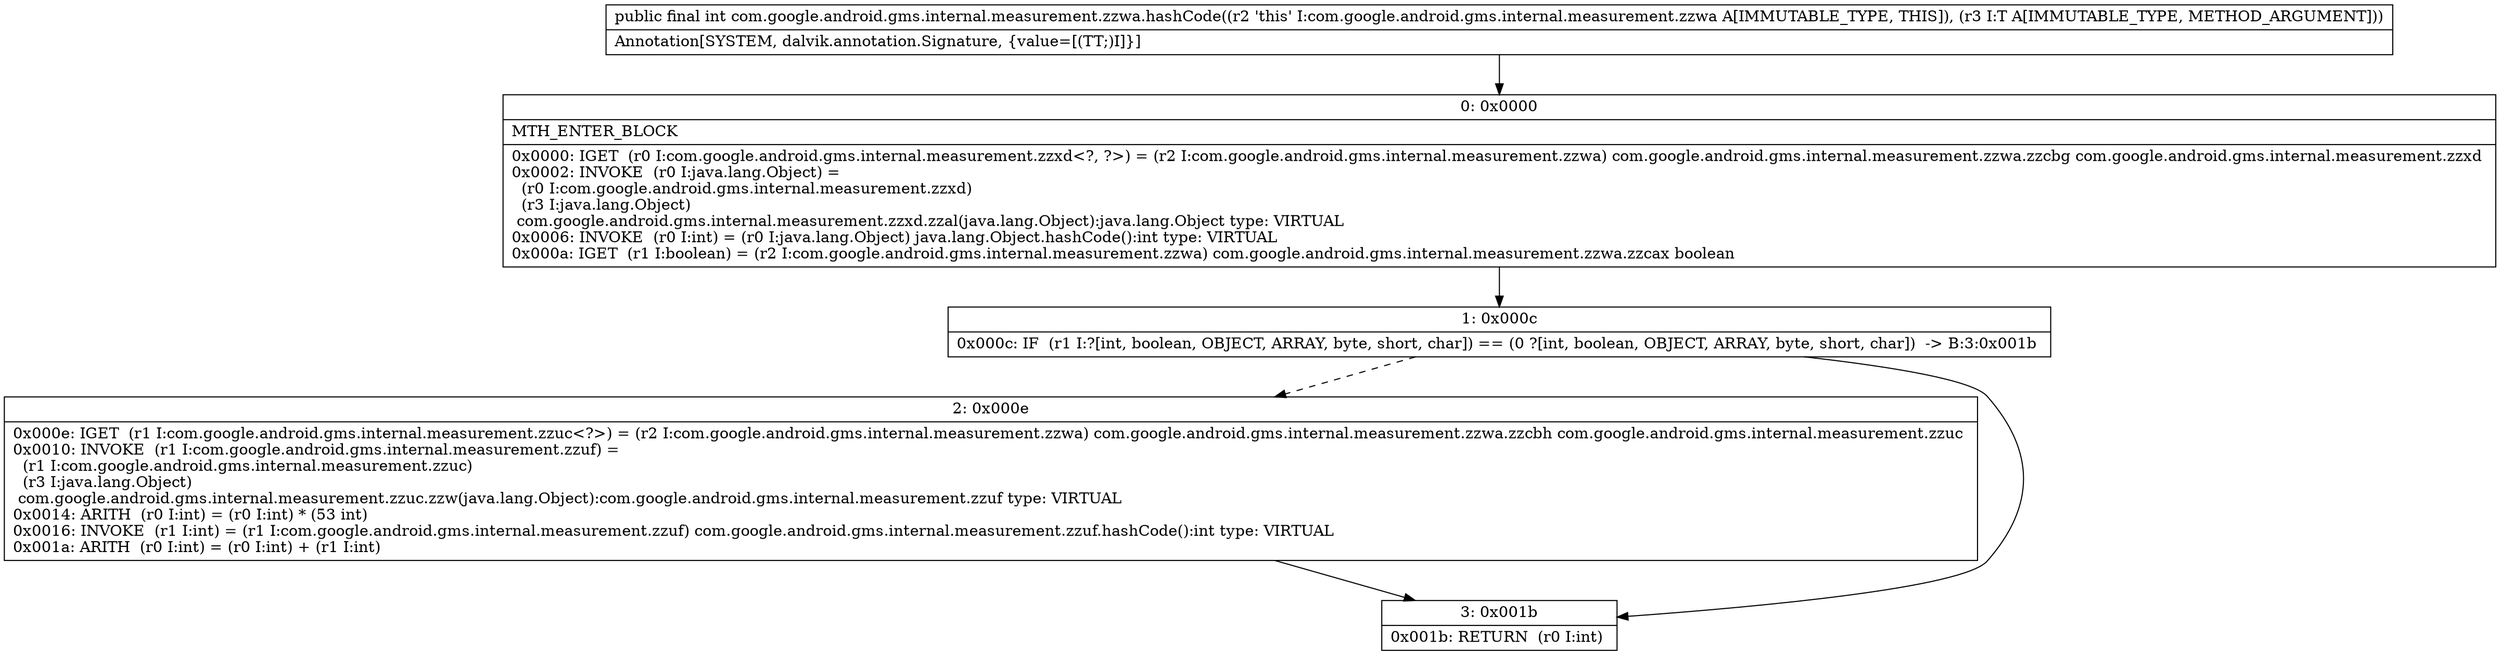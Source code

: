 digraph "CFG forcom.google.android.gms.internal.measurement.zzwa.hashCode(Ljava\/lang\/Object;)I" {
Node_0 [shape=record,label="{0\:\ 0x0000|MTH_ENTER_BLOCK\l|0x0000: IGET  (r0 I:com.google.android.gms.internal.measurement.zzxd\<?, ?\>) = (r2 I:com.google.android.gms.internal.measurement.zzwa) com.google.android.gms.internal.measurement.zzwa.zzcbg com.google.android.gms.internal.measurement.zzxd \l0x0002: INVOKE  (r0 I:java.lang.Object) = \l  (r0 I:com.google.android.gms.internal.measurement.zzxd)\l  (r3 I:java.lang.Object)\l com.google.android.gms.internal.measurement.zzxd.zzal(java.lang.Object):java.lang.Object type: VIRTUAL \l0x0006: INVOKE  (r0 I:int) = (r0 I:java.lang.Object) java.lang.Object.hashCode():int type: VIRTUAL \l0x000a: IGET  (r1 I:boolean) = (r2 I:com.google.android.gms.internal.measurement.zzwa) com.google.android.gms.internal.measurement.zzwa.zzcax boolean \l}"];
Node_1 [shape=record,label="{1\:\ 0x000c|0x000c: IF  (r1 I:?[int, boolean, OBJECT, ARRAY, byte, short, char]) == (0 ?[int, boolean, OBJECT, ARRAY, byte, short, char])  \-\> B:3:0x001b \l}"];
Node_2 [shape=record,label="{2\:\ 0x000e|0x000e: IGET  (r1 I:com.google.android.gms.internal.measurement.zzuc\<?\>) = (r2 I:com.google.android.gms.internal.measurement.zzwa) com.google.android.gms.internal.measurement.zzwa.zzcbh com.google.android.gms.internal.measurement.zzuc \l0x0010: INVOKE  (r1 I:com.google.android.gms.internal.measurement.zzuf) = \l  (r1 I:com.google.android.gms.internal.measurement.zzuc)\l  (r3 I:java.lang.Object)\l com.google.android.gms.internal.measurement.zzuc.zzw(java.lang.Object):com.google.android.gms.internal.measurement.zzuf type: VIRTUAL \l0x0014: ARITH  (r0 I:int) = (r0 I:int) * (53 int) \l0x0016: INVOKE  (r1 I:int) = (r1 I:com.google.android.gms.internal.measurement.zzuf) com.google.android.gms.internal.measurement.zzuf.hashCode():int type: VIRTUAL \l0x001a: ARITH  (r0 I:int) = (r0 I:int) + (r1 I:int) \l}"];
Node_3 [shape=record,label="{3\:\ 0x001b|0x001b: RETURN  (r0 I:int) \l}"];
MethodNode[shape=record,label="{public final int com.google.android.gms.internal.measurement.zzwa.hashCode((r2 'this' I:com.google.android.gms.internal.measurement.zzwa A[IMMUTABLE_TYPE, THIS]), (r3 I:T A[IMMUTABLE_TYPE, METHOD_ARGUMENT]))  | Annotation[SYSTEM, dalvik.annotation.Signature, \{value=[(TT;)I]\}]\l}"];
MethodNode -> Node_0;
Node_0 -> Node_1;
Node_1 -> Node_2[style=dashed];
Node_1 -> Node_3;
Node_2 -> Node_3;
}

